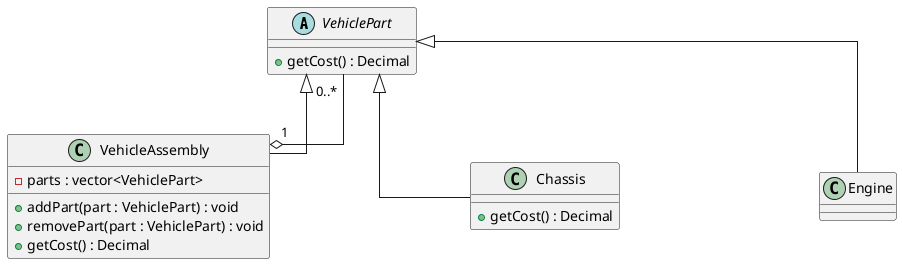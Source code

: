 @startuml

skinparam linetype ortho
skinparam nodesep 200

abstract class VehiclePart {
    + getCost() : Decimal
}

class VehicleAssembly {
  - parts : vector<VehiclePart>
  + addPart(part : VehiclePart) : void
  + removePart(part : VehiclePart) : void
  + getCost() : Decimal
}

class Chassis {
  + getCost() : Decimal
}

VehiclePart <|-- VehicleAssembly
VehicleAssembly " 1 " o-- " 0..* " VehiclePart
VehiclePart <|-- Chassis
VehiclePart <|-- Engine

@enduml